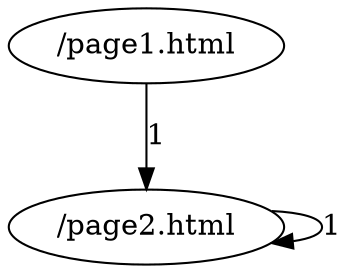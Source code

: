 digraph {
node1 [label="/page1.html"];
node0 [label="/page2.html"];
node0 -> node0 [label="1"]
node1 -> node0 [label="1"]
}